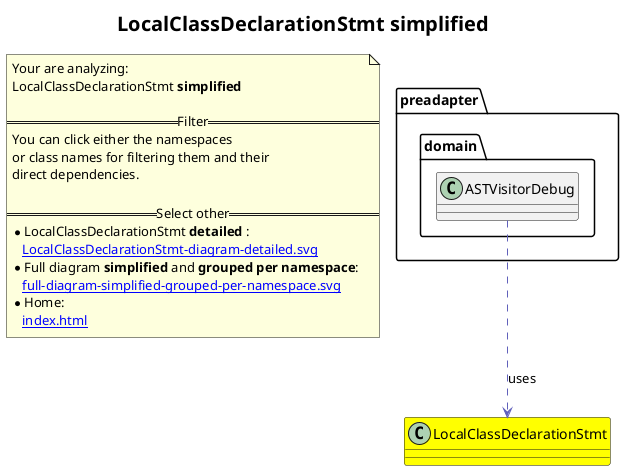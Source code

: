 @startuml
title <size:20>LocalClassDeclarationStmt **simplified** </size>
note "Your are analyzing:\nLocalClassDeclarationStmt **simplified** \n\n==Filter==\nYou can click either the namespaces \nor class names for filtering them and their\ndirect dependencies.\n\n==Select other==\n* LocalClassDeclarationStmt **detailed** :\n   [[LocalClassDeclarationStmt-diagram-detailed.svg]]\n* Full diagram **simplified** and **grouped per namespace**:\n   [[full-diagram-simplified-grouped-per-namespace.svg]]\n* Home:\n   [[index.html]]" as FloatingNote
class LocalClassDeclarationStmt [[LocalClassDeclarationStmt-diagram-simplified.svg]] #yellow {
}
  class preadapter.domain.ASTVisitorDebug [[preadapter.domain.ASTVisitorDebug-diagram-simplified.svg]]  {
  }
 ' *************************************** 
 ' *************************************** 
 ' *************************************** 
' Class relations extracted from namespace:
' 
' Class relations extracted from namespace:
' preadapter.domain
preadapter.domain.ASTVisitorDebug .[#6060BB].> LocalClassDeclarationStmt  : uses 
@enduml